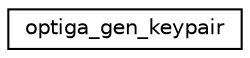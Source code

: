 digraph "Graphical Class Hierarchy"
{
 // LATEX_PDF_SIZE
  edge [fontname="Helvetica",fontsize="10",labelfontname="Helvetica",labelfontsize="10"];
  node [fontname="Helvetica",fontsize="10",shape=record];
  rankdir="LR";
  Node0 [label="optiga_gen_keypair",height=0.2,width=0.4,color="black", fillcolor="white", style="filled",URL="$d9/d66/structoptiga__gen__keypair.html",tooltip="Specifies the data structure for generate key pair."];
}
